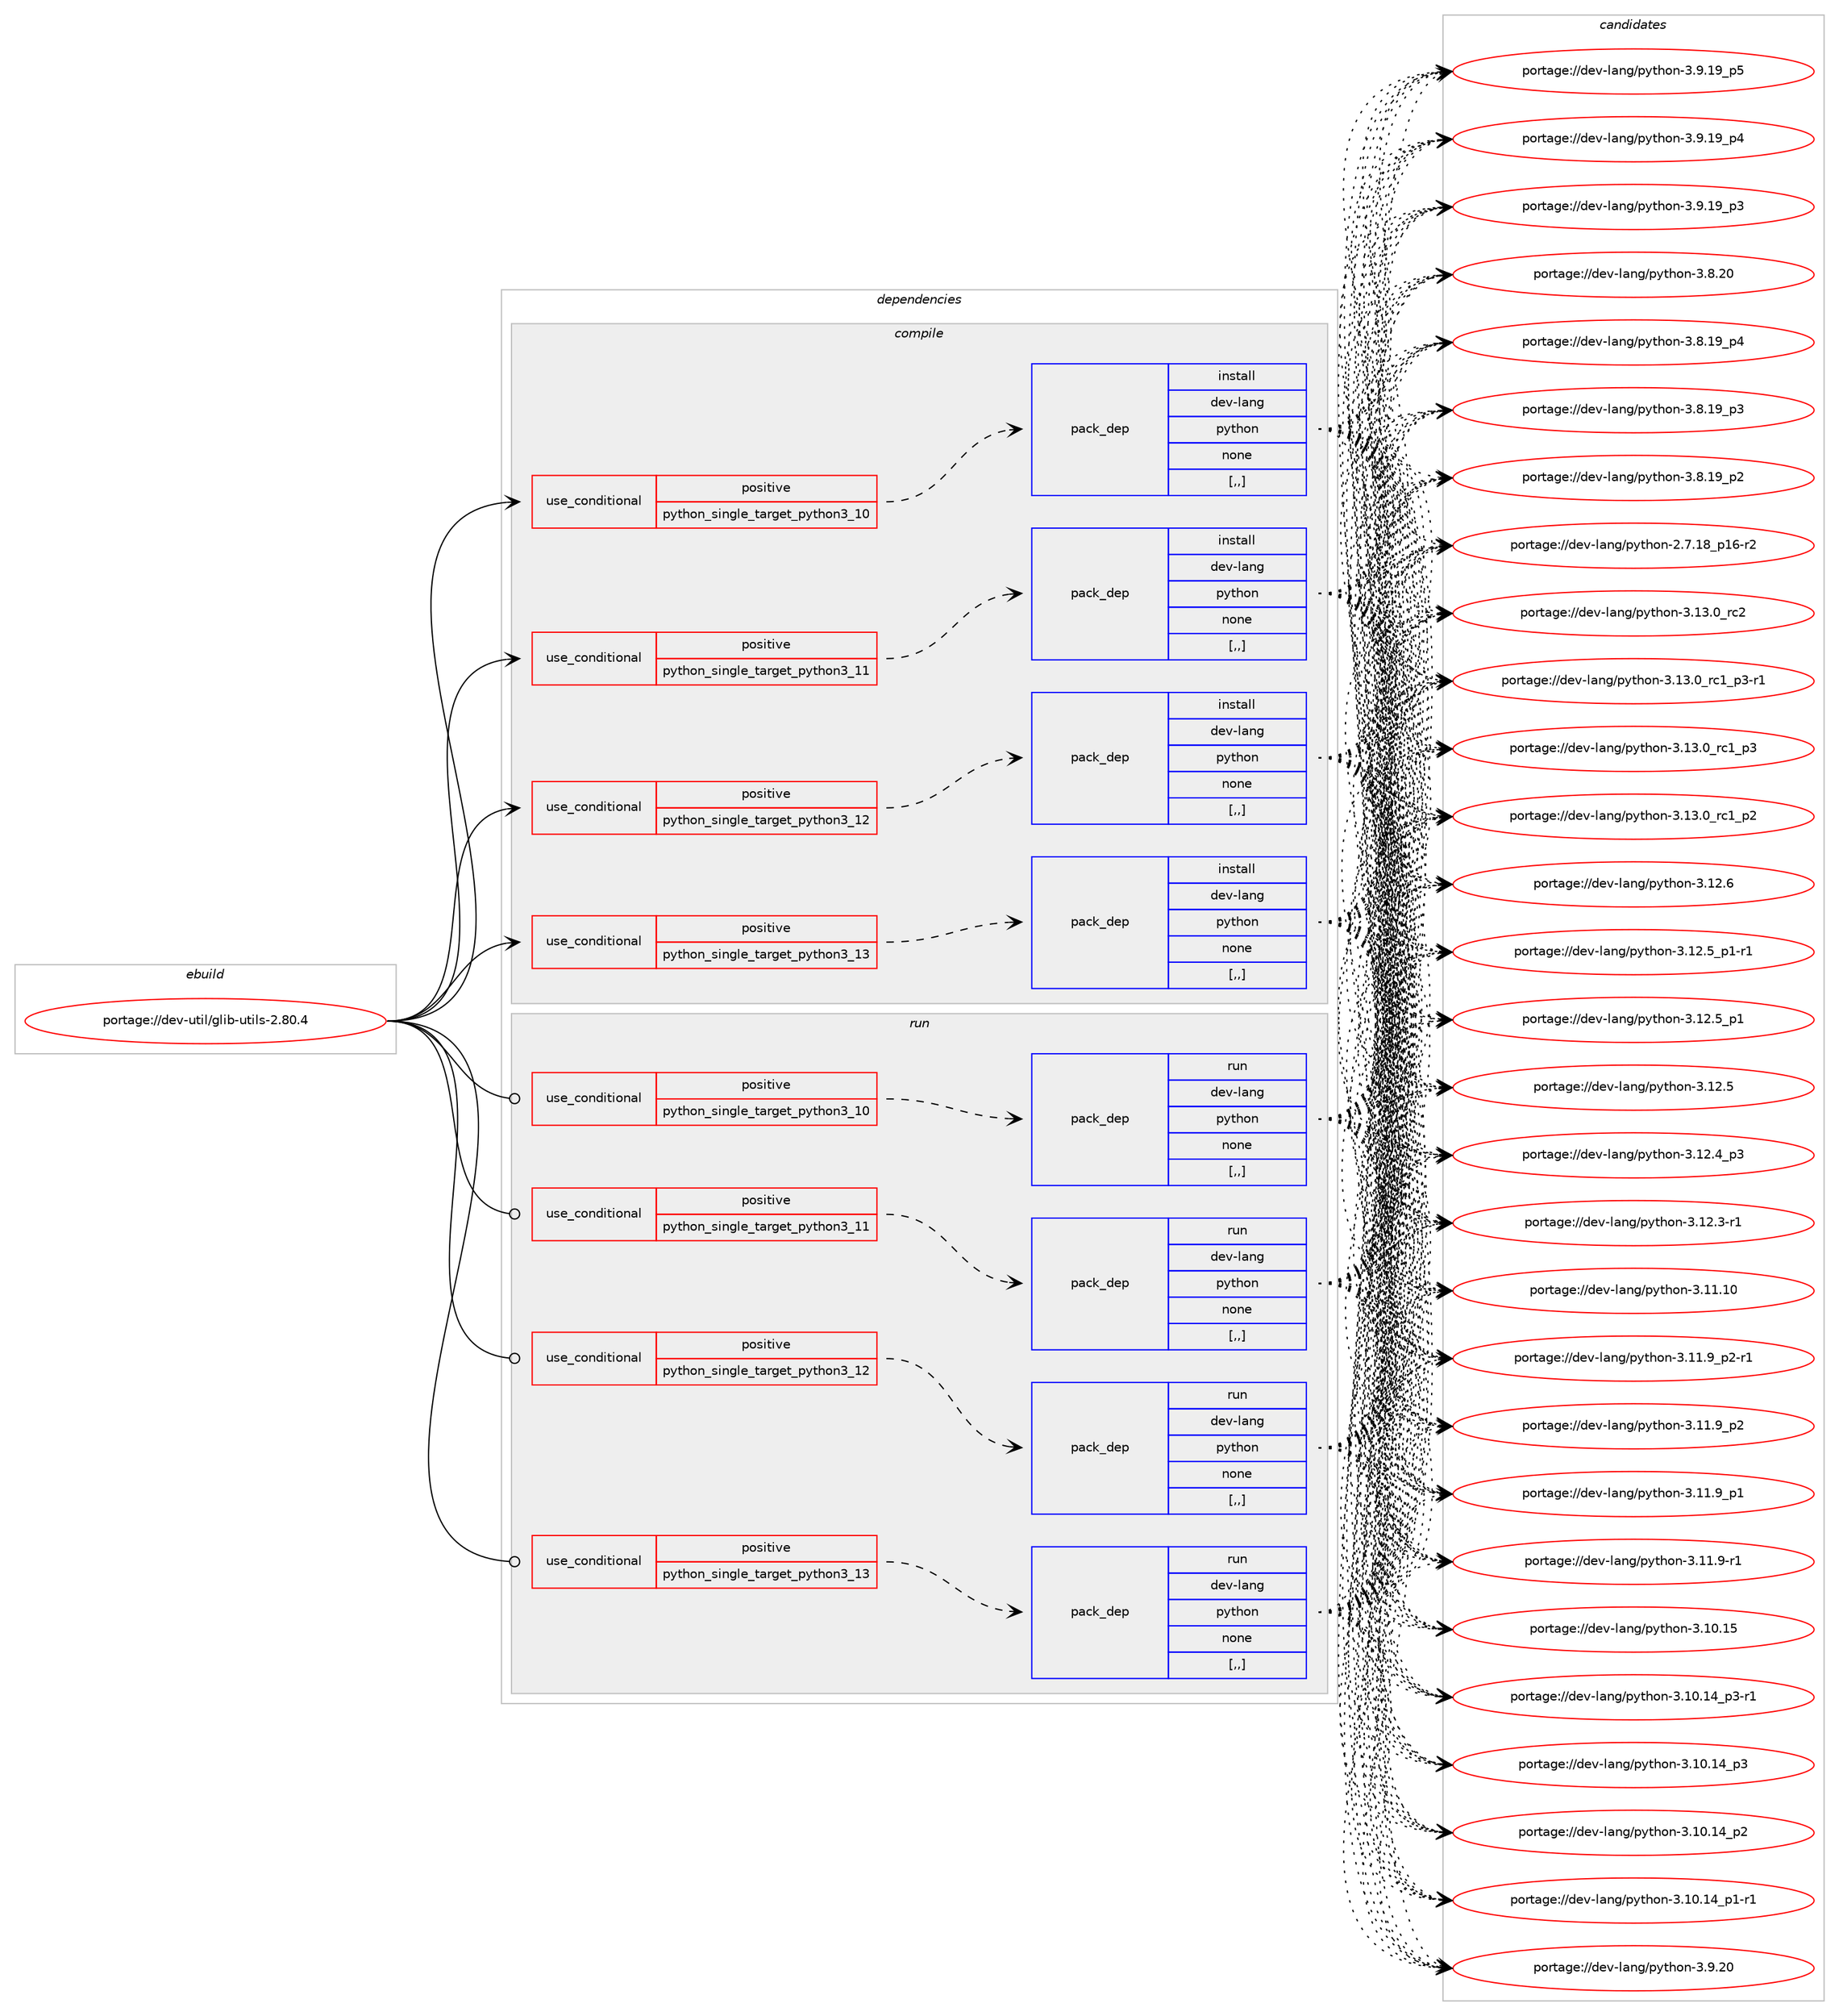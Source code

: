 digraph prolog {

# *************
# Graph options
# *************

newrank=true;
concentrate=true;
compound=true;
graph [rankdir=LR,fontname=Helvetica,fontsize=10,ranksep=1.5];#, ranksep=2.5, nodesep=0.2];
edge  [arrowhead=vee];
node  [fontname=Helvetica,fontsize=10];

# **********
# The ebuild
# **********

subgraph cluster_leftcol {
color=gray;
label=<<i>ebuild</i>>;
id [label="portage://dev-util/glib-utils-2.80.4", color=red, width=4, href="../dev-util/glib-utils-2.80.4.svg"];
}

# ****************
# The dependencies
# ****************

subgraph cluster_midcol {
color=gray;
label=<<i>dependencies</i>>;
subgraph cluster_compile {
fillcolor="#eeeeee";
style=filled;
label=<<i>compile</i>>;
subgraph cond191929 {
dependency711583 [label=<<TABLE BORDER="0" CELLBORDER="1" CELLSPACING="0" CELLPADDING="4"><TR><TD ROWSPAN="3" CELLPADDING="10">use_conditional</TD></TR><TR><TD>positive</TD></TR><TR><TD>python_single_target_python3_10</TD></TR></TABLE>>, shape=none, color=red];
subgraph pack514651 {
dependency711584 [label=<<TABLE BORDER="0" CELLBORDER="1" CELLSPACING="0" CELLPADDING="4" WIDTH="220"><TR><TD ROWSPAN="6" CELLPADDING="30">pack_dep</TD></TR><TR><TD WIDTH="110">install</TD></TR><TR><TD>dev-lang</TD></TR><TR><TD>python</TD></TR><TR><TD>none</TD></TR><TR><TD>[,,]</TD></TR></TABLE>>, shape=none, color=blue];
}
dependency711583:e -> dependency711584:w [weight=20,style="dashed",arrowhead="vee"];
}
id:e -> dependency711583:w [weight=20,style="solid",arrowhead="vee"];
subgraph cond191930 {
dependency711585 [label=<<TABLE BORDER="0" CELLBORDER="1" CELLSPACING="0" CELLPADDING="4"><TR><TD ROWSPAN="3" CELLPADDING="10">use_conditional</TD></TR><TR><TD>positive</TD></TR><TR><TD>python_single_target_python3_11</TD></TR></TABLE>>, shape=none, color=red];
subgraph pack514652 {
dependency711586 [label=<<TABLE BORDER="0" CELLBORDER="1" CELLSPACING="0" CELLPADDING="4" WIDTH="220"><TR><TD ROWSPAN="6" CELLPADDING="30">pack_dep</TD></TR><TR><TD WIDTH="110">install</TD></TR><TR><TD>dev-lang</TD></TR><TR><TD>python</TD></TR><TR><TD>none</TD></TR><TR><TD>[,,]</TD></TR></TABLE>>, shape=none, color=blue];
}
dependency711585:e -> dependency711586:w [weight=20,style="dashed",arrowhead="vee"];
}
id:e -> dependency711585:w [weight=20,style="solid",arrowhead="vee"];
subgraph cond191931 {
dependency711587 [label=<<TABLE BORDER="0" CELLBORDER="1" CELLSPACING="0" CELLPADDING="4"><TR><TD ROWSPAN="3" CELLPADDING="10">use_conditional</TD></TR><TR><TD>positive</TD></TR><TR><TD>python_single_target_python3_12</TD></TR></TABLE>>, shape=none, color=red];
subgraph pack514653 {
dependency711588 [label=<<TABLE BORDER="0" CELLBORDER="1" CELLSPACING="0" CELLPADDING="4" WIDTH="220"><TR><TD ROWSPAN="6" CELLPADDING="30">pack_dep</TD></TR><TR><TD WIDTH="110">install</TD></TR><TR><TD>dev-lang</TD></TR><TR><TD>python</TD></TR><TR><TD>none</TD></TR><TR><TD>[,,]</TD></TR></TABLE>>, shape=none, color=blue];
}
dependency711587:e -> dependency711588:w [weight=20,style="dashed",arrowhead="vee"];
}
id:e -> dependency711587:w [weight=20,style="solid",arrowhead="vee"];
subgraph cond191932 {
dependency711589 [label=<<TABLE BORDER="0" CELLBORDER="1" CELLSPACING="0" CELLPADDING="4"><TR><TD ROWSPAN="3" CELLPADDING="10">use_conditional</TD></TR><TR><TD>positive</TD></TR><TR><TD>python_single_target_python3_13</TD></TR></TABLE>>, shape=none, color=red];
subgraph pack514654 {
dependency711590 [label=<<TABLE BORDER="0" CELLBORDER="1" CELLSPACING="0" CELLPADDING="4" WIDTH="220"><TR><TD ROWSPAN="6" CELLPADDING="30">pack_dep</TD></TR><TR><TD WIDTH="110">install</TD></TR><TR><TD>dev-lang</TD></TR><TR><TD>python</TD></TR><TR><TD>none</TD></TR><TR><TD>[,,]</TD></TR></TABLE>>, shape=none, color=blue];
}
dependency711589:e -> dependency711590:w [weight=20,style="dashed",arrowhead="vee"];
}
id:e -> dependency711589:w [weight=20,style="solid",arrowhead="vee"];
}
subgraph cluster_compileandrun {
fillcolor="#eeeeee";
style=filled;
label=<<i>compile and run</i>>;
}
subgraph cluster_run {
fillcolor="#eeeeee";
style=filled;
label=<<i>run</i>>;
subgraph cond191933 {
dependency711591 [label=<<TABLE BORDER="0" CELLBORDER="1" CELLSPACING="0" CELLPADDING="4"><TR><TD ROWSPAN="3" CELLPADDING="10">use_conditional</TD></TR><TR><TD>positive</TD></TR><TR><TD>python_single_target_python3_10</TD></TR></TABLE>>, shape=none, color=red];
subgraph pack514655 {
dependency711592 [label=<<TABLE BORDER="0" CELLBORDER="1" CELLSPACING="0" CELLPADDING="4" WIDTH="220"><TR><TD ROWSPAN="6" CELLPADDING="30">pack_dep</TD></TR><TR><TD WIDTH="110">run</TD></TR><TR><TD>dev-lang</TD></TR><TR><TD>python</TD></TR><TR><TD>none</TD></TR><TR><TD>[,,]</TD></TR></TABLE>>, shape=none, color=blue];
}
dependency711591:e -> dependency711592:w [weight=20,style="dashed",arrowhead="vee"];
}
id:e -> dependency711591:w [weight=20,style="solid",arrowhead="odot"];
subgraph cond191934 {
dependency711593 [label=<<TABLE BORDER="0" CELLBORDER="1" CELLSPACING="0" CELLPADDING="4"><TR><TD ROWSPAN="3" CELLPADDING="10">use_conditional</TD></TR><TR><TD>positive</TD></TR><TR><TD>python_single_target_python3_11</TD></TR></TABLE>>, shape=none, color=red];
subgraph pack514656 {
dependency711594 [label=<<TABLE BORDER="0" CELLBORDER="1" CELLSPACING="0" CELLPADDING="4" WIDTH="220"><TR><TD ROWSPAN="6" CELLPADDING="30">pack_dep</TD></TR><TR><TD WIDTH="110">run</TD></TR><TR><TD>dev-lang</TD></TR><TR><TD>python</TD></TR><TR><TD>none</TD></TR><TR><TD>[,,]</TD></TR></TABLE>>, shape=none, color=blue];
}
dependency711593:e -> dependency711594:w [weight=20,style="dashed",arrowhead="vee"];
}
id:e -> dependency711593:w [weight=20,style="solid",arrowhead="odot"];
subgraph cond191935 {
dependency711595 [label=<<TABLE BORDER="0" CELLBORDER="1" CELLSPACING="0" CELLPADDING="4"><TR><TD ROWSPAN="3" CELLPADDING="10">use_conditional</TD></TR><TR><TD>positive</TD></TR><TR><TD>python_single_target_python3_12</TD></TR></TABLE>>, shape=none, color=red];
subgraph pack514657 {
dependency711596 [label=<<TABLE BORDER="0" CELLBORDER="1" CELLSPACING="0" CELLPADDING="4" WIDTH="220"><TR><TD ROWSPAN="6" CELLPADDING="30">pack_dep</TD></TR><TR><TD WIDTH="110">run</TD></TR><TR><TD>dev-lang</TD></TR><TR><TD>python</TD></TR><TR><TD>none</TD></TR><TR><TD>[,,]</TD></TR></TABLE>>, shape=none, color=blue];
}
dependency711595:e -> dependency711596:w [weight=20,style="dashed",arrowhead="vee"];
}
id:e -> dependency711595:w [weight=20,style="solid",arrowhead="odot"];
subgraph cond191936 {
dependency711597 [label=<<TABLE BORDER="0" CELLBORDER="1" CELLSPACING="0" CELLPADDING="4"><TR><TD ROWSPAN="3" CELLPADDING="10">use_conditional</TD></TR><TR><TD>positive</TD></TR><TR><TD>python_single_target_python3_13</TD></TR></TABLE>>, shape=none, color=red];
subgraph pack514658 {
dependency711598 [label=<<TABLE BORDER="0" CELLBORDER="1" CELLSPACING="0" CELLPADDING="4" WIDTH="220"><TR><TD ROWSPAN="6" CELLPADDING="30">pack_dep</TD></TR><TR><TD WIDTH="110">run</TD></TR><TR><TD>dev-lang</TD></TR><TR><TD>python</TD></TR><TR><TD>none</TD></TR><TR><TD>[,,]</TD></TR></TABLE>>, shape=none, color=blue];
}
dependency711597:e -> dependency711598:w [weight=20,style="dashed",arrowhead="vee"];
}
id:e -> dependency711597:w [weight=20,style="solid",arrowhead="odot"];
}
}

# **************
# The candidates
# **************

subgraph cluster_choices {
rank=same;
color=gray;
label=<<i>candidates</i>>;

subgraph choice514651 {
color=black;
nodesep=1;
choice10010111845108971101034711212111610411111045514649514648951149950 [label="portage://dev-lang/python-3.13.0_rc2", color=red, width=4,href="../dev-lang/python-3.13.0_rc2.svg"];
choice1001011184510897110103471121211161041111104551464951464895114994995112514511449 [label="portage://dev-lang/python-3.13.0_rc1_p3-r1", color=red, width=4,href="../dev-lang/python-3.13.0_rc1_p3-r1.svg"];
choice100101118451089711010347112121116104111110455146495146489511499499511251 [label="portage://dev-lang/python-3.13.0_rc1_p3", color=red, width=4,href="../dev-lang/python-3.13.0_rc1_p3.svg"];
choice100101118451089711010347112121116104111110455146495146489511499499511250 [label="portage://dev-lang/python-3.13.0_rc1_p2", color=red, width=4,href="../dev-lang/python-3.13.0_rc1_p2.svg"];
choice10010111845108971101034711212111610411111045514649504654 [label="portage://dev-lang/python-3.12.6", color=red, width=4,href="../dev-lang/python-3.12.6.svg"];
choice1001011184510897110103471121211161041111104551464950465395112494511449 [label="portage://dev-lang/python-3.12.5_p1-r1", color=red, width=4,href="../dev-lang/python-3.12.5_p1-r1.svg"];
choice100101118451089711010347112121116104111110455146495046539511249 [label="portage://dev-lang/python-3.12.5_p1", color=red, width=4,href="../dev-lang/python-3.12.5_p1.svg"];
choice10010111845108971101034711212111610411111045514649504653 [label="portage://dev-lang/python-3.12.5", color=red, width=4,href="../dev-lang/python-3.12.5.svg"];
choice100101118451089711010347112121116104111110455146495046529511251 [label="portage://dev-lang/python-3.12.4_p3", color=red, width=4,href="../dev-lang/python-3.12.4_p3.svg"];
choice100101118451089711010347112121116104111110455146495046514511449 [label="portage://dev-lang/python-3.12.3-r1", color=red, width=4,href="../dev-lang/python-3.12.3-r1.svg"];
choice1001011184510897110103471121211161041111104551464949464948 [label="portage://dev-lang/python-3.11.10", color=red, width=4,href="../dev-lang/python-3.11.10.svg"];
choice1001011184510897110103471121211161041111104551464949465795112504511449 [label="portage://dev-lang/python-3.11.9_p2-r1", color=red, width=4,href="../dev-lang/python-3.11.9_p2-r1.svg"];
choice100101118451089711010347112121116104111110455146494946579511250 [label="portage://dev-lang/python-3.11.9_p2", color=red, width=4,href="../dev-lang/python-3.11.9_p2.svg"];
choice100101118451089711010347112121116104111110455146494946579511249 [label="portage://dev-lang/python-3.11.9_p1", color=red, width=4,href="../dev-lang/python-3.11.9_p1.svg"];
choice100101118451089711010347112121116104111110455146494946574511449 [label="portage://dev-lang/python-3.11.9-r1", color=red, width=4,href="../dev-lang/python-3.11.9-r1.svg"];
choice1001011184510897110103471121211161041111104551464948464953 [label="portage://dev-lang/python-3.10.15", color=red, width=4,href="../dev-lang/python-3.10.15.svg"];
choice100101118451089711010347112121116104111110455146494846495295112514511449 [label="portage://dev-lang/python-3.10.14_p3-r1", color=red, width=4,href="../dev-lang/python-3.10.14_p3-r1.svg"];
choice10010111845108971101034711212111610411111045514649484649529511251 [label="portage://dev-lang/python-3.10.14_p3", color=red, width=4,href="../dev-lang/python-3.10.14_p3.svg"];
choice10010111845108971101034711212111610411111045514649484649529511250 [label="portage://dev-lang/python-3.10.14_p2", color=red, width=4,href="../dev-lang/python-3.10.14_p2.svg"];
choice100101118451089711010347112121116104111110455146494846495295112494511449 [label="portage://dev-lang/python-3.10.14_p1-r1", color=red, width=4,href="../dev-lang/python-3.10.14_p1-r1.svg"];
choice10010111845108971101034711212111610411111045514657465048 [label="portage://dev-lang/python-3.9.20", color=red, width=4,href="../dev-lang/python-3.9.20.svg"];
choice100101118451089711010347112121116104111110455146574649579511253 [label="portage://dev-lang/python-3.9.19_p5", color=red, width=4,href="../dev-lang/python-3.9.19_p5.svg"];
choice100101118451089711010347112121116104111110455146574649579511252 [label="portage://dev-lang/python-3.9.19_p4", color=red, width=4,href="../dev-lang/python-3.9.19_p4.svg"];
choice100101118451089711010347112121116104111110455146574649579511251 [label="portage://dev-lang/python-3.9.19_p3", color=red, width=4,href="../dev-lang/python-3.9.19_p3.svg"];
choice10010111845108971101034711212111610411111045514656465048 [label="portage://dev-lang/python-3.8.20", color=red, width=4,href="../dev-lang/python-3.8.20.svg"];
choice100101118451089711010347112121116104111110455146564649579511252 [label="portage://dev-lang/python-3.8.19_p4", color=red, width=4,href="../dev-lang/python-3.8.19_p4.svg"];
choice100101118451089711010347112121116104111110455146564649579511251 [label="portage://dev-lang/python-3.8.19_p3", color=red, width=4,href="../dev-lang/python-3.8.19_p3.svg"];
choice100101118451089711010347112121116104111110455146564649579511250 [label="portage://dev-lang/python-3.8.19_p2", color=red, width=4,href="../dev-lang/python-3.8.19_p2.svg"];
choice100101118451089711010347112121116104111110455046554649569511249544511450 [label="portage://dev-lang/python-2.7.18_p16-r2", color=red, width=4,href="../dev-lang/python-2.7.18_p16-r2.svg"];
dependency711584:e -> choice10010111845108971101034711212111610411111045514649514648951149950:w [style=dotted,weight="100"];
dependency711584:e -> choice1001011184510897110103471121211161041111104551464951464895114994995112514511449:w [style=dotted,weight="100"];
dependency711584:e -> choice100101118451089711010347112121116104111110455146495146489511499499511251:w [style=dotted,weight="100"];
dependency711584:e -> choice100101118451089711010347112121116104111110455146495146489511499499511250:w [style=dotted,weight="100"];
dependency711584:e -> choice10010111845108971101034711212111610411111045514649504654:w [style=dotted,weight="100"];
dependency711584:e -> choice1001011184510897110103471121211161041111104551464950465395112494511449:w [style=dotted,weight="100"];
dependency711584:e -> choice100101118451089711010347112121116104111110455146495046539511249:w [style=dotted,weight="100"];
dependency711584:e -> choice10010111845108971101034711212111610411111045514649504653:w [style=dotted,weight="100"];
dependency711584:e -> choice100101118451089711010347112121116104111110455146495046529511251:w [style=dotted,weight="100"];
dependency711584:e -> choice100101118451089711010347112121116104111110455146495046514511449:w [style=dotted,weight="100"];
dependency711584:e -> choice1001011184510897110103471121211161041111104551464949464948:w [style=dotted,weight="100"];
dependency711584:e -> choice1001011184510897110103471121211161041111104551464949465795112504511449:w [style=dotted,weight="100"];
dependency711584:e -> choice100101118451089711010347112121116104111110455146494946579511250:w [style=dotted,weight="100"];
dependency711584:e -> choice100101118451089711010347112121116104111110455146494946579511249:w [style=dotted,weight="100"];
dependency711584:e -> choice100101118451089711010347112121116104111110455146494946574511449:w [style=dotted,weight="100"];
dependency711584:e -> choice1001011184510897110103471121211161041111104551464948464953:w [style=dotted,weight="100"];
dependency711584:e -> choice100101118451089711010347112121116104111110455146494846495295112514511449:w [style=dotted,weight="100"];
dependency711584:e -> choice10010111845108971101034711212111610411111045514649484649529511251:w [style=dotted,weight="100"];
dependency711584:e -> choice10010111845108971101034711212111610411111045514649484649529511250:w [style=dotted,weight="100"];
dependency711584:e -> choice100101118451089711010347112121116104111110455146494846495295112494511449:w [style=dotted,weight="100"];
dependency711584:e -> choice10010111845108971101034711212111610411111045514657465048:w [style=dotted,weight="100"];
dependency711584:e -> choice100101118451089711010347112121116104111110455146574649579511253:w [style=dotted,weight="100"];
dependency711584:e -> choice100101118451089711010347112121116104111110455146574649579511252:w [style=dotted,weight="100"];
dependency711584:e -> choice100101118451089711010347112121116104111110455146574649579511251:w [style=dotted,weight="100"];
dependency711584:e -> choice10010111845108971101034711212111610411111045514656465048:w [style=dotted,weight="100"];
dependency711584:e -> choice100101118451089711010347112121116104111110455146564649579511252:w [style=dotted,weight="100"];
dependency711584:e -> choice100101118451089711010347112121116104111110455146564649579511251:w [style=dotted,weight="100"];
dependency711584:e -> choice100101118451089711010347112121116104111110455146564649579511250:w [style=dotted,weight="100"];
dependency711584:e -> choice100101118451089711010347112121116104111110455046554649569511249544511450:w [style=dotted,weight="100"];
}
subgraph choice514652 {
color=black;
nodesep=1;
choice10010111845108971101034711212111610411111045514649514648951149950 [label="portage://dev-lang/python-3.13.0_rc2", color=red, width=4,href="../dev-lang/python-3.13.0_rc2.svg"];
choice1001011184510897110103471121211161041111104551464951464895114994995112514511449 [label="portage://dev-lang/python-3.13.0_rc1_p3-r1", color=red, width=4,href="../dev-lang/python-3.13.0_rc1_p3-r1.svg"];
choice100101118451089711010347112121116104111110455146495146489511499499511251 [label="portage://dev-lang/python-3.13.0_rc1_p3", color=red, width=4,href="../dev-lang/python-3.13.0_rc1_p3.svg"];
choice100101118451089711010347112121116104111110455146495146489511499499511250 [label="portage://dev-lang/python-3.13.0_rc1_p2", color=red, width=4,href="../dev-lang/python-3.13.0_rc1_p2.svg"];
choice10010111845108971101034711212111610411111045514649504654 [label="portage://dev-lang/python-3.12.6", color=red, width=4,href="../dev-lang/python-3.12.6.svg"];
choice1001011184510897110103471121211161041111104551464950465395112494511449 [label="portage://dev-lang/python-3.12.5_p1-r1", color=red, width=4,href="../dev-lang/python-3.12.5_p1-r1.svg"];
choice100101118451089711010347112121116104111110455146495046539511249 [label="portage://dev-lang/python-3.12.5_p1", color=red, width=4,href="../dev-lang/python-3.12.5_p1.svg"];
choice10010111845108971101034711212111610411111045514649504653 [label="portage://dev-lang/python-3.12.5", color=red, width=4,href="../dev-lang/python-3.12.5.svg"];
choice100101118451089711010347112121116104111110455146495046529511251 [label="portage://dev-lang/python-3.12.4_p3", color=red, width=4,href="../dev-lang/python-3.12.4_p3.svg"];
choice100101118451089711010347112121116104111110455146495046514511449 [label="portage://dev-lang/python-3.12.3-r1", color=red, width=4,href="../dev-lang/python-3.12.3-r1.svg"];
choice1001011184510897110103471121211161041111104551464949464948 [label="portage://dev-lang/python-3.11.10", color=red, width=4,href="../dev-lang/python-3.11.10.svg"];
choice1001011184510897110103471121211161041111104551464949465795112504511449 [label="portage://dev-lang/python-3.11.9_p2-r1", color=red, width=4,href="../dev-lang/python-3.11.9_p2-r1.svg"];
choice100101118451089711010347112121116104111110455146494946579511250 [label="portage://dev-lang/python-3.11.9_p2", color=red, width=4,href="../dev-lang/python-3.11.9_p2.svg"];
choice100101118451089711010347112121116104111110455146494946579511249 [label="portage://dev-lang/python-3.11.9_p1", color=red, width=4,href="../dev-lang/python-3.11.9_p1.svg"];
choice100101118451089711010347112121116104111110455146494946574511449 [label="portage://dev-lang/python-3.11.9-r1", color=red, width=4,href="../dev-lang/python-3.11.9-r1.svg"];
choice1001011184510897110103471121211161041111104551464948464953 [label="portage://dev-lang/python-3.10.15", color=red, width=4,href="../dev-lang/python-3.10.15.svg"];
choice100101118451089711010347112121116104111110455146494846495295112514511449 [label="portage://dev-lang/python-3.10.14_p3-r1", color=red, width=4,href="../dev-lang/python-3.10.14_p3-r1.svg"];
choice10010111845108971101034711212111610411111045514649484649529511251 [label="portage://dev-lang/python-3.10.14_p3", color=red, width=4,href="../dev-lang/python-3.10.14_p3.svg"];
choice10010111845108971101034711212111610411111045514649484649529511250 [label="portage://dev-lang/python-3.10.14_p2", color=red, width=4,href="../dev-lang/python-3.10.14_p2.svg"];
choice100101118451089711010347112121116104111110455146494846495295112494511449 [label="portage://dev-lang/python-3.10.14_p1-r1", color=red, width=4,href="../dev-lang/python-3.10.14_p1-r1.svg"];
choice10010111845108971101034711212111610411111045514657465048 [label="portage://dev-lang/python-3.9.20", color=red, width=4,href="../dev-lang/python-3.9.20.svg"];
choice100101118451089711010347112121116104111110455146574649579511253 [label="portage://dev-lang/python-3.9.19_p5", color=red, width=4,href="../dev-lang/python-3.9.19_p5.svg"];
choice100101118451089711010347112121116104111110455146574649579511252 [label="portage://dev-lang/python-3.9.19_p4", color=red, width=4,href="../dev-lang/python-3.9.19_p4.svg"];
choice100101118451089711010347112121116104111110455146574649579511251 [label="portage://dev-lang/python-3.9.19_p3", color=red, width=4,href="../dev-lang/python-3.9.19_p3.svg"];
choice10010111845108971101034711212111610411111045514656465048 [label="portage://dev-lang/python-3.8.20", color=red, width=4,href="../dev-lang/python-3.8.20.svg"];
choice100101118451089711010347112121116104111110455146564649579511252 [label="portage://dev-lang/python-3.8.19_p4", color=red, width=4,href="../dev-lang/python-3.8.19_p4.svg"];
choice100101118451089711010347112121116104111110455146564649579511251 [label="portage://dev-lang/python-3.8.19_p3", color=red, width=4,href="../dev-lang/python-3.8.19_p3.svg"];
choice100101118451089711010347112121116104111110455146564649579511250 [label="portage://dev-lang/python-3.8.19_p2", color=red, width=4,href="../dev-lang/python-3.8.19_p2.svg"];
choice100101118451089711010347112121116104111110455046554649569511249544511450 [label="portage://dev-lang/python-2.7.18_p16-r2", color=red, width=4,href="../dev-lang/python-2.7.18_p16-r2.svg"];
dependency711586:e -> choice10010111845108971101034711212111610411111045514649514648951149950:w [style=dotted,weight="100"];
dependency711586:e -> choice1001011184510897110103471121211161041111104551464951464895114994995112514511449:w [style=dotted,weight="100"];
dependency711586:e -> choice100101118451089711010347112121116104111110455146495146489511499499511251:w [style=dotted,weight="100"];
dependency711586:e -> choice100101118451089711010347112121116104111110455146495146489511499499511250:w [style=dotted,weight="100"];
dependency711586:e -> choice10010111845108971101034711212111610411111045514649504654:w [style=dotted,weight="100"];
dependency711586:e -> choice1001011184510897110103471121211161041111104551464950465395112494511449:w [style=dotted,weight="100"];
dependency711586:e -> choice100101118451089711010347112121116104111110455146495046539511249:w [style=dotted,weight="100"];
dependency711586:e -> choice10010111845108971101034711212111610411111045514649504653:w [style=dotted,weight="100"];
dependency711586:e -> choice100101118451089711010347112121116104111110455146495046529511251:w [style=dotted,weight="100"];
dependency711586:e -> choice100101118451089711010347112121116104111110455146495046514511449:w [style=dotted,weight="100"];
dependency711586:e -> choice1001011184510897110103471121211161041111104551464949464948:w [style=dotted,weight="100"];
dependency711586:e -> choice1001011184510897110103471121211161041111104551464949465795112504511449:w [style=dotted,weight="100"];
dependency711586:e -> choice100101118451089711010347112121116104111110455146494946579511250:w [style=dotted,weight="100"];
dependency711586:e -> choice100101118451089711010347112121116104111110455146494946579511249:w [style=dotted,weight="100"];
dependency711586:e -> choice100101118451089711010347112121116104111110455146494946574511449:w [style=dotted,weight="100"];
dependency711586:e -> choice1001011184510897110103471121211161041111104551464948464953:w [style=dotted,weight="100"];
dependency711586:e -> choice100101118451089711010347112121116104111110455146494846495295112514511449:w [style=dotted,weight="100"];
dependency711586:e -> choice10010111845108971101034711212111610411111045514649484649529511251:w [style=dotted,weight="100"];
dependency711586:e -> choice10010111845108971101034711212111610411111045514649484649529511250:w [style=dotted,weight="100"];
dependency711586:e -> choice100101118451089711010347112121116104111110455146494846495295112494511449:w [style=dotted,weight="100"];
dependency711586:e -> choice10010111845108971101034711212111610411111045514657465048:w [style=dotted,weight="100"];
dependency711586:e -> choice100101118451089711010347112121116104111110455146574649579511253:w [style=dotted,weight="100"];
dependency711586:e -> choice100101118451089711010347112121116104111110455146574649579511252:w [style=dotted,weight="100"];
dependency711586:e -> choice100101118451089711010347112121116104111110455146574649579511251:w [style=dotted,weight="100"];
dependency711586:e -> choice10010111845108971101034711212111610411111045514656465048:w [style=dotted,weight="100"];
dependency711586:e -> choice100101118451089711010347112121116104111110455146564649579511252:w [style=dotted,weight="100"];
dependency711586:e -> choice100101118451089711010347112121116104111110455146564649579511251:w [style=dotted,weight="100"];
dependency711586:e -> choice100101118451089711010347112121116104111110455146564649579511250:w [style=dotted,weight="100"];
dependency711586:e -> choice100101118451089711010347112121116104111110455046554649569511249544511450:w [style=dotted,weight="100"];
}
subgraph choice514653 {
color=black;
nodesep=1;
choice10010111845108971101034711212111610411111045514649514648951149950 [label="portage://dev-lang/python-3.13.0_rc2", color=red, width=4,href="../dev-lang/python-3.13.0_rc2.svg"];
choice1001011184510897110103471121211161041111104551464951464895114994995112514511449 [label="portage://dev-lang/python-3.13.0_rc1_p3-r1", color=red, width=4,href="../dev-lang/python-3.13.0_rc1_p3-r1.svg"];
choice100101118451089711010347112121116104111110455146495146489511499499511251 [label="portage://dev-lang/python-3.13.0_rc1_p3", color=red, width=4,href="../dev-lang/python-3.13.0_rc1_p3.svg"];
choice100101118451089711010347112121116104111110455146495146489511499499511250 [label="portage://dev-lang/python-3.13.0_rc1_p2", color=red, width=4,href="../dev-lang/python-3.13.0_rc1_p2.svg"];
choice10010111845108971101034711212111610411111045514649504654 [label="portage://dev-lang/python-3.12.6", color=red, width=4,href="../dev-lang/python-3.12.6.svg"];
choice1001011184510897110103471121211161041111104551464950465395112494511449 [label="portage://dev-lang/python-3.12.5_p1-r1", color=red, width=4,href="../dev-lang/python-3.12.5_p1-r1.svg"];
choice100101118451089711010347112121116104111110455146495046539511249 [label="portage://dev-lang/python-3.12.5_p1", color=red, width=4,href="../dev-lang/python-3.12.5_p1.svg"];
choice10010111845108971101034711212111610411111045514649504653 [label="portage://dev-lang/python-3.12.5", color=red, width=4,href="../dev-lang/python-3.12.5.svg"];
choice100101118451089711010347112121116104111110455146495046529511251 [label="portage://dev-lang/python-3.12.4_p3", color=red, width=4,href="../dev-lang/python-3.12.4_p3.svg"];
choice100101118451089711010347112121116104111110455146495046514511449 [label="portage://dev-lang/python-3.12.3-r1", color=red, width=4,href="../dev-lang/python-3.12.3-r1.svg"];
choice1001011184510897110103471121211161041111104551464949464948 [label="portage://dev-lang/python-3.11.10", color=red, width=4,href="../dev-lang/python-3.11.10.svg"];
choice1001011184510897110103471121211161041111104551464949465795112504511449 [label="portage://dev-lang/python-3.11.9_p2-r1", color=red, width=4,href="../dev-lang/python-3.11.9_p2-r1.svg"];
choice100101118451089711010347112121116104111110455146494946579511250 [label="portage://dev-lang/python-3.11.9_p2", color=red, width=4,href="../dev-lang/python-3.11.9_p2.svg"];
choice100101118451089711010347112121116104111110455146494946579511249 [label="portage://dev-lang/python-3.11.9_p1", color=red, width=4,href="../dev-lang/python-3.11.9_p1.svg"];
choice100101118451089711010347112121116104111110455146494946574511449 [label="portage://dev-lang/python-3.11.9-r1", color=red, width=4,href="../dev-lang/python-3.11.9-r1.svg"];
choice1001011184510897110103471121211161041111104551464948464953 [label="portage://dev-lang/python-3.10.15", color=red, width=4,href="../dev-lang/python-3.10.15.svg"];
choice100101118451089711010347112121116104111110455146494846495295112514511449 [label="portage://dev-lang/python-3.10.14_p3-r1", color=red, width=4,href="../dev-lang/python-3.10.14_p3-r1.svg"];
choice10010111845108971101034711212111610411111045514649484649529511251 [label="portage://dev-lang/python-3.10.14_p3", color=red, width=4,href="../dev-lang/python-3.10.14_p3.svg"];
choice10010111845108971101034711212111610411111045514649484649529511250 [label="portage://dev-lang/python-3.10.14_p2", color=red, width=4,href="../dev-lang/python-3.10.14_p2.svg"];
choice100101118451089711010347112121116104111110455146494846495295112494511449 [label="portage://dev-lang/python-3.10.14_p1-r1", color=red, width=4,href="../dev-lang/python-3.10.14_p1-r1.svg"];
choice10010111845108971101034711212111610411111045514657465048 [label="portage://dev-lang/python-3.9.20", color=red, width=4,href="../dev-lang/python-3.9.20.svg"];
choice100101118451089711010347112121116104111110455146574649579511253 [label="portage://dev-lang/python-3.9.19_p5", color=red, width=4,href="../dev-lang/python-3.9.19_p5.svg"];
choice100101118451089711010347112121116104111110455146574649579511252 [label="portage://dev-lang/python-3.9.19_p4", color=red, width=4,href="../dev-lang/python-3.9.19_p4.svg"];
choice100101118451089711010347112121116104111110455146574649579511251 [label="portage://dev-lang/python-3.9.19_p3", color=red, width=4,href="../dev-lang/python-3.9.19_p3.svg"];
choice10010111845108971101034711212111610411111045514656465048 [label="portage://dev-lang/python-3.8.20", color=red, width=4,href="../dev-lang/python-3.8.20.svg"];
choice100101118451089711010347112121116104111110455146564649579511252 [label="portage://dev-lang/python-3.8.19_p4", color=red, width=4,href="../dev-lang/python-3.8.19_p4.svg"];
choice100101118451089711010347112121116104111110455146564649579511251 [label="portage://dev-lang/python-3.8.19_p3", color=red, width=4,href="../dev-lang/python-3.8.19_p3.svg"];
choice100101118451089711010347112121116104111110455146564649579511250 [label="portage://dev-lang/python-3.8.19_p2", color=red, width=4,href="../dev-lang/python-3.8.19_p2.svg"];
choice100101118451089711010347112121116104111110455046554649569511249544511450 [label="portage://dev-lang/python-2.7.18_p16-r2", color=red, width=4,href="../dev-lang/python-2.7.18_p16-r2.svg"];
dependency711588:e -> choice10010111845108971101034711212111610411111045514649514648951149950:w [style=dotted,weight="100"];
dependency711588:e -> choice1001011184510897110103471121211161041111104551464951464895114994995112514511449:w [style=dotted,weight="100"];
dependency711588:e -> choice100101118451089711010347112121116104111110455146495146489511499499511251:w [style=dotted,weight="100"];
dependency711588:e -> choice100101118451089711010347112121116104111110455146495146489511499499511250:w [style=dotted,weight="100"];
dependency711588:e -> choice10010111845108971101034711212111610411111045514649504654:w [style=dotted,weight="100"];
dependency711588:e -> choice1001011184510897110103471121211161041111104551464950465395112494511449:w [style=dotted,weight="100"];
dependency711588:e -> choice100101118451089711010347112121116104111110455146495046539511249:w [style=dotted,weight="100"];
dependency711588:e -> choice10010111845108971101034711212111610411111045514649504653:w [style=dotted,weight="100"];
dependency711588:e -> choice100101118451089711010347112121116104111110455146495046529511251:w [style=dotted,weight="100"];
dependency711588:e -> choice100101118451089711010347112121116104111110455146495046514511449:w [style=dotted,weight="100"];
dependency711588:e -> choice1001011184510897110103471121211161041111104551464949464948:w [style=dotted,weight="100"];
dependency711588:e -> choice1001011184510897110103471121211161041111104551464949465795112504511449:w [style=dotted,weight="100"];
dependency711588:e -> choice100101118451089711010347112121116104111110455146494946579511250:w [style=dotted,weight="100"];
dependency711588:e -> choice100101118451089711010347112121116104111110455146494946579511249:w [style=dotted,weight="100"];
dependency711588:e -> choice100101118451089711010347112121116104111110455146494946574511449:w [style=dotted,weight="100"];
dependency711588:e -> choice1001011184510897110103471121211161041111104551464948464953:w [style=dotted,weight="100"];
dependency711588:e -> choice100101118451089711010347112121116104111110455146494846495295112514511449:w [style=dotted,weight="100"];
dependency711588:e -> choice10010111845108971101034711212111610411111045514649484649529511251:w [style=dotted,weight="100"];
dependency711588:e -> choice10010111845108971101034711212111610411111045514649484649529511250:w [style=dotted,weight="100"];
dependency711588:e -> choice100101118451089711010347112121116104111110455146494846495295112494511449:w [style=dotted,weight="100"];
dependency711588:e -> choice10010111845108971101034711212111610411111045514657465048:w [style=dotted,weight="100"];
dependency711588:e -> choice100101118451089711010347112121116104111110455146574649579511253:w [style=dotted,weight="100"];
dependency711588:e -> choice100101118451089711010347112121116104111110455146574649579511252:w [style=dotted,weight="100"];
dependency711588:e -> choice100101118451089711010347112121116104111110455146574649579511251:w [style=dotted,weight="100"];
dependency711588:e -> choice10010111845108971101034711212111610411111045514656465048:w [style=dotted,weight="100"];
dependency711588:e -> choice100101118451089711010347112121116104111110455146564649579511252:w [style=dotted,weight="100"];
dependency711588:e -> choice100101118451089711010347112121116104111110455146564649579511251:w [style=dotted,weight="100"];
dependency711588:e -> choice100101118451089711010347112121116104111110455146564649579511250:w [style=dotted,weight="100"];
dependency711588:e -> choice100101118451089711010347112121116104111110455046554649569511249544511450:w [style=dotted,weight="100"];
}
subgraph choice514654 {
color=black;
nodesep=1;
choice10010111845108971101034711212111610411111045514649514648951149950 [label="portage://dev-lang/python-3.13.0_rc2", color=red, width=4,href="../dev-lang/python-3.13.0_rc2.svg"];
choice1001011184510897110103471121211161041111104551464951464895114994995112514511449 [label="portage://dev-lang/python-3.13.0_rc1_p3-r1", color=red, width=4,href="../dev-lang/python-3.13.0_rc1_p3-r1.svg"];
choice100101118451089711010347112121116104111110455146495146489511499499511251 [label="portage://dev-lang/python-3.13.0_rc1_p3", color=red, width=4,href="../dev-lang/python-3.13.0_rc1_p3.svg"];
choice100101118451089711010347112121116104111110455146495146489511499499511250 [label="portage://dev-lang/python-3.13.0_rc1_p2", color=red, width=4,href="../dev-lang/python-3.13.0_rc1_p2.svg"];
choice10010111845108971101034711212111610411111045514649504654 [label="portage://dev-lang/python-3.12.6", color=red, width=4,href="../dev-lang/python-3.12.6.svg"];
choice1001011184510897110103471121211161041111104551464950465395112494511449 [label="portage://dev-lang/python-3.12.5_p1-r1", color=red, width=4,href="../dev-lang/python-3.12.5_p1-r1.svg"];
choice100101118451089711010347112121116104111110455146495046539511249 [label="portage://dev-lang/python-3.12.5_p1", color=red, width=4,href="../dev-lang/python-3.12.5_p1.svg"];
choice10010111845108971101034711212111610411111045514649504653 [label="portage://dev-lang/python-3.12.5", color=red, width=4,href="../dev-lang/python-3.12.5.svg"];
choice100101118451089711010347112121116104111110455146495046529511251 [label="portage://dev-lang/python-3.12.4_p3", color=red, width=4,href="../dev-lang/python-3.12.4_p3.svg"];
choice100101118451089711010347112121116104111110455146495046514511449 [label="portage://dev-lang/python-3.12.3-r1", color=red, width=4,href="../dev-lang/python-3.12.3-r1.svg"];
choice1001011184510897110103471121211161041111104551464949464948 [label="portage://dev-lang/python-3.11.10", color=red, width=4,href="../dev-lang/python-3.11.10.svg"];
choice1001011184510897110103471121211161041111104551464949465795112504511449 [label="portage://dev-lang/python-3.11.9_p2-r1", color=red, width=4,href="../dev-lang/python-3.11.9_p2-r1.svg"];
choice100101118451089711010347112121116104111110455146494946579511250 [label="portage://dev-lang/python-3.11.9_p2", color=red, width=4,href="../dev-lang/python-3.11.9_p2.svg"];
choice100101118451089711010347112121116104111110455146494946579511249 [label="portage://dev-lang/python-3.11.9_p1", color=red, width=4,href="../dev-lang/python-3.11.9_p1.svg"];
choice100101118451089711010347112121116104111110455146494946574511449 [label="portage://dev-lang/python-3.11.9-r1", color=red, width=4,href="../dev-lang/python-3.11.9-r1.svg"];
choice1001011184510897110103471121211161041111104551464948464953 [label="portage://dev-lang/python-3.10.15", color=red, width=4,href="../dev-lang/python-3.10.15.svg"];
choice100101118451089711010347112121116104111110455146494846495295112514511449 [label="portage://dev-lang/python-3.10.14_p3-r1", color=red, width=4,href="../dev-lang/python-3.10.14_p3-r1.svg"];
choice10010111845108971101034711212111610411111045514649484649529511251 [label="portage://dev-lang/python-3.10.14_p3", color=red, width=4,href="../dev-lang/python-3.10.14_p3.svg"];
choice10010111845108971101034711212111610411111045514649484649529511250 [label="portage://dev-lang/python-3.10.14_p2", color=red, width=4,href="../dev-lang/python-3.10.14_p2.svg"];
choice100101118451089711010347112121116104111110455146494846495295112494511449 [label="portage://dev-lang/python-3.10.14_p1-r1", color=red, width=4,href="../dev-lang/python-3.10.14_p1-r1.svg"];
choice10010111845108971101034711212111610411111045514657465048 [label="portage://dev-lang/python-3.9.20", color=red, width=4,href="../dev-lang/python-3.9.20.svg"];
choice100101118451089711010347112121116104111110455146574649579511253 [label="portage://dev-lang/python-3.9.19_p5", color=red, width=4,href="../dev-lang/python-3.9.19_p5.svg"];
choice100101118451089711010347112121116104111110455146574649579511252 [label="portage://dev-lang/python-3.9.19_p4", color=red, width=4,href="../dev-lang/python-3.9.19_p4.svg"];
choice100101118451089711010347112121116104111110455146574649579511251 [label="portage://dev-lang/python-3.9.19_p3", color=red, width=4,href="../dev-lang/python-3.9.19_p3.svg"];
choice10010111845108971101034711212111610411111045514656465048 [label="portage://dev-lang/python-3.8.20", color=red, width=4,href="../dev-lang/python-3.8.20.svg"];
choice100101118451089711010347112121116104111110455146564649579511252 [label="portage://dev-lang/python-3.8.19_p4", color=red, width=4,href="../dev-lang/python-3.8.19_p4.svg"];
choice100101118451089711010347112121116104111110455146564649579511251 [label="portage://dev-lang/python-3.8.19_p3", color=red, width=4,href="../dev-lang/python-3.8.19_p3.svg"];
choice100101118451089711010347112121116104111110455146564649579511250 [label="portage://dev-lang/python-3.8.19_p2", color=red, width=4,href="../dev-lang/python-3.8.19_p2.svg"];
choice100101118451089711010347112121116104111110455046554649569511249544511450 [label="portage://dev-lang/python-2.7.18_p16-r2", color=red, width=4,href="../dev-lang/python-2.7.18_p16-r2.svg"];
dependency711590:e -> choice10010111845108971101034711212111610411111045514649514648951149950:w [style=dotted,weight="100"];
dependency711590:e -> choice1001011184510897110103471121211161041111104551464951464895114994995112514511449:w [style=dotted,weight="100"];
dependency711590:e -> choice100101118451089711010347112121116104111110455146495146489511499499511251:w [style=dotted,weight="100"];
dependency711590:e -> choice100101118451089711010347112121116104111110455146495146489511499499511250:w [style=dotted,weight="100"];
dependency711590:e -> choice10010111845108971101034711212111610411111045514649504654:w [style=dotted,weight="100"];
dependency711590:e -> choice1001011184510897110103471121211161041111104551464950465395112494511449:w [style=dotted,weight="100"];
dependency711590:e -> choice100101118451089711010347112121116104111110455146495046539511249:w [style=dotted,weight="100"];
dependency711590:e -> choice10010111845108971101034711212111610411111045514649504653:w [style=dotted,weight="100"];
dependency711590:e -> choice100101118451089711010347112121116104111110455146495046529511251:w [style=dotted,weight="100"];
dependency711590:e -> choice100101118451089711010347112121116104111110455146495046514511449:w [style=dotted,weight="100"];
dependency711590:e -> choice1001011184510897110103471121211161041111104551464949464948:w [style=dotted,weight="100"];
dependency711590:e -> choice1001011184510897110103471121211161041111104551464949465795112504511449:w [style=dotted,weight="100"];
dependency711590:e -> choice100101118451089711010347112121116104111110455146494946579511250:w [style=dotted,weight="100"];
dependency711590:e -> choice100101118451089711010347112121116104111110455146494946579511249:w [style=dotted,weight="100"];
dependency711590:e -> choice100101118451089711010347112121116104111110455146494946574511449:w [style=dotted,weight="100"];
dependency711590:e -> choice1001011184510897110103471121211161041111104551464948464953:w [style=dotted,weight="100"];
dependency711590:e -> choice100101118451089711010347112121116104111110455146494846495295112514511449:w [style=dotted,weight="100"];
dependency711590:e -> choice10010111845108971101034711212111610411111045514649484649529511251:w [style=dotted,weight="100"];
dependency711590:e -> choice10010111845108971101034711212111610411111045514649484649529511250:w [style=dotted,weight="100"];
dependency711590:e -> choice100101118451089711010347112121116104111110455146494846495295112494511449:w [style=dotted,weight="100"];
dependency711590:e -> choice10010111845108971101034711212111610411111045514657465048:w [style=dotted,weight="100"];
dependency711590:e -> choice100101118451089711010347112121116104111110455146574649579511253:w [style=dotted,weight="100"];
dependency711590:e -> choice100101118451089711010347112121116104111110455146574649579511252:w [style=dotted,weight="100"];
dependency711590:e -> choice100101118451089711010347112121116104111110455146574649579511251:w [style=dotted,weight="100"];
dependency711590:e -> choice10010111845108971101034711212111610411111045514656465048:w [style=dotted,weight="100"];
dependency711590:e -> choice100101118451089711010347112121116104111110455146564649579511252:w [style=dotted,weight="100"];
dependency711590:e -> choice100101118451089711010347112121116104111110455146564649579511251:w [style=dotted,weight="100"];
dependency711590:e -> choice100101118451089711010347112121116104111110455146564649579511250:w [style=dotted,weight="100"];
dependency711590:e -> choice100101118451089711010347112121116104111110455046554649569511249544511450:w [style=dotted,weight="100"];
}
subgraph choice514655 {
color=black;
nodesep=1;
choice10010111845108971101034711212111610411111045514649514648951149950 [label="portage://dev-lang/python-3.13.0_rc2", color=red, width=4,href="../dev-lang/python-3.13.0_rc2.svg"];
choice1001011184510897110103471121211161041111104551464951464895114994995112514511449 [label="portage://dev-lang/python-3.13.0_rc1_p3-r1", color=red, width=4,href="../dev-lang/python-3.13.0_rc1_p3-r1.svg"];
choice100101118451089711010347112121116104111110455146495146489511499499511251 [label="portage://dev-lang/python-3.13.0_rc1_p3", color=red, width=4,href="../dev-lang/python-3.13.0_rc1_p3.svg"];
choice100101118451089711010347112121116104111110455146495146489511499499511250 [label="portage://dev-lang/python-3.13.0_rc1_p2", color=red, width=4,href="../dev-lang/python-3.13.0_rc1_p2.svg"];
choice10010111845108971101034711212111610411111045514649504654 [label="portage://dev-lang/python-3.12.6", color=red, width=4,href="../dev-lang/python-3.12.6.svg"];
choice1001011184510897110103471121211161041111104551464950465395112494511449 [label="portage://dev-lang/python-3.12.5_p1-r1", color=red, width=4,href="../dev-lang/python-3.12.5_p1-r1.svg"];
choice100101118451089711010347112121116104111110455146495046539511249 [label="portage://dev-lang/python-3.12.5_p1", color=red, width=4,href="../dev-lang/python-3.12.5_p1.svg"];
choice10010111845108971101034711212111610411111045514649504653 [label="portage://dev-lang/python-3.12.5", color=red, width=4,href="../dev-lang/python-3.12.5.svg"];
choice100101118451089711010347112121116104111110455146495046529511251 [label="portage://dev-lang/python-3.12.4_p3", color=red, width=4,href="../dev-lang/python-3.12.4_p3.svg"];
choice100101118451089711010347112121116104111110455146495046514511449 [label="portage://dev-lang/python-3.12.3-r1", color=red, width=4,href="../dev-lang/python-3.12.3-r1.svg"];
choice1001011184510897110103471121211161041111104551464949464948 [label="portage://dev-lang/python-3.11.10", color=red, width=4,href="../dev-lang/python-3.11.10.svg"];
choice1001011184510897110103471121211161041111104551464949465795112504511449 [label="portage://dev-lang/python-3.11.9_p2-r1", color=red, width=4,href="../dev-lang/python-3.11.9_p2-r1.svg"];
choice100101118451089711010347112121116104111110455146494946579511250 [label="portage://dev-lang/python-3.11.9_p2", color=red, width=4,href="../dev-lang/python-3.11.9_p2.svg"];
choice100101118451089711010347112121116104111110455146494946579511249 [label="portage://dev-lang/python-3.11.9_p1", color=red, width=4,href="../dev-lang/python-3.11.9_p1.svg"];
choice100101118451089711010347112121116104111110455146494946574511449 [label="portage://dev-lang/python-3.11.9-r1", color=red, width=4,href="../dev-lang/python-3.11.9-r1.svg"];
choice1001011184510897110103471121211161041111104551464948464953 [label="portage://dev-lang/python-3.10.15", color=red, width=4,href="../dev-lang/python-3.10.15.svg"];
choice100101118451089711010347112121116104111110455146494846495295112514511449 [label="portage://dev-lang/python-3.10.14_p3-r1", color=red, width=4,href="../dev-lang/python-3.10.14_p3-r1.svg"];
choice10010111845108971101034711212111610411111045514649484649529511251 [label="portage://dev-lang/python-3.10.14_p3", color=red, width=4,href="../dev-lang/python-3.10.14_p3.svg"];
choice10010111845108971101034711212111610411111045514649484649529511250 [label="portage://dev-lang/python-3.10.14_p2", color=red, width=4,href="../dev-lang/python-3.10.14_p2.svg"];
choice100101118451089711010347112121116104111110455146494846495295112494511449 [label="portage://dev-lang/python-3.10.14_p1-r1", color=red, width=4,href="../dev-lang/python-3.10.14_p1-r1.svg"];
choice10010111845108971101034711212111610411111045514657465048 [label="portage://dev-lang/python-3.9.20", color=red, width=4,href="../dev-lang/python-3.9.20.svg"];
choice100101118451089711010347112121116104111110455146574649579511253 [label="portage://dev-lang/python-3.9.19_p5", color=red, width=4,href="../dev-lang/python-3.9.19_p5.svg"];
choice100101118451089711010347112121116104111110455146574649579511252 [label="portage://dev-lang/python-3.9.19_p4", color=red, width=4,href="../dev-lang/python-3.9.19_p4.svg"];
choice100101118451089711010347112121116104111110455146574649579511251 [label="portage://dev-lang/python-3.9.19_p3", color=red, width=4,href="../dev-lang/python-3.9.19_p3.svg"];
choice10010111845108971101034711212111610411111045514656465048 [label="portage://dev-lang/python-3.8.20", color=red, width=4,href="../dev-lang/python-3.8.20.svg"];
choice100101118451089711010347112121116104111110455146564649579511252 [label="portage://dev-lang/python-3.8.19_p4", color=red, width=4,href="../dev-lang/python-3.8.19_p4.svg"];
choice100101118451089711010347112121116104111110455146564649579511251 [label="portage://dev-lang/python-3.8.19_p3", color=red, width=4,href="../dev-lang/python-3.8.19_p3.svg"];
choice100101118451089711010347112121116104111110455146564649579511250 [label="portage://dev-lang/python-3.8.19_p2", color=red, width=4,href="../dev-lang/python-3.8.19_p2.svg"];
choice100101118451089711010347112121116104111110455046554649569511249544511450 [label="portage://dev-lang/python-2.7.18_p16-r2", color=red, width=4,href="../dev-lang/python-2.7.18_p16-r2.svg"];
dependency711592:e -> choice10010111845108971101034711212111610411111045514649514648951149950:w [style=dotted,weight="100"];
dependency711592:e -> choice1001011184510897110103471121211161041111104551464951464895114994995112514511449:w [style=dotted,weight="100"];
dependency711592:e -> choice100101118451089711010347112121116104111110455146495146489511499499511251:w [style=dotted,weight="100"];
dependency711592:e -> choice100101118451089711010347112121116104111110455146495146489511499499511250:w [style=dotted,weight="100"];
dependency711592:e -> choice10010111845108971101034711212111610411111045514649504654:w [style=dotted,weight="100"];
dependency711592:e -> choice1001011184510897110103471121211161041111104551464950465395112494511449:w [style=dotted,weight="100"];
dependency711592:e -> choice100101118451089711010347112121116104111110455146495046539511249:w [style=dotted,weight="100"];
dependency711592:e -> choice10010111845108971101034711212111610411111045514649504653:w [style=dotted,weight="100"];
dependency711592:e -> choice100101118451089711010347112121116104111110455146495046529511251:w [style=dotted,weight="100"];
dependency711592:e -> choice100101118451089711010347112121116104111110455146495046514511449:w [style=dotted,weight="100"];
dependency711592:e -> choice1001011184510897110103471121211161041111104551464949464948:w [style=dotted,weight="100"];
dependency711592:e -> choice1001011184510897110103471121211161041111104551464949465795112504511449:w [style=dotted,weight="100"];
dependency711592:e -> choice100101118451089711010347112121116104111110455146494946579511250:w [style=dotted,weight="100"];
dependency711592:e -> choice100101118451089711010347112121116104111110455146494946579511249:w [style=dotted,weight="100"];
dependency711592:e -> choice100101118451089711010347112121116104111110455146494946574511449:w [style=dotted,weight="100"];
dependency711592:e -> choice1001011184510897110103471121211161041111104551464948464953:w [style=dotted,weight="100"];
dependency711592:e -> choice100101118451089711010347112121116104111110455146494846495295112514511449:w [style=dotted,weight="100"];
dependency711592:e -> choice10010111845108971101034711212111610411111045514649484649529511251:w [style=dotted,weight="100"];
dependency711592:e -> choice10010111845108971101034711212111610411111045514649484649529511250:w [style=dotted,weight="100"];
dependency711592:e -> choice100101118451089711010347112121116104111110455146494846495295112494511449:w [style=dotted,weight="100"];
dependency711592:e -> choice10010111845108971101034711212111610411111045514657465048:w [style=dotted,weight="100"];
dependency711592:e -> choice100101118451089711010347112121116104111110455146574649579511253:w [style=dotted,weight="100"];
dependency711592:e -> choice100101118451089711010347112121116104111110455146574649579511252:w [style=dotted,weight="100"];
dependency711592:e -> choice100101118451089711010347112121116104111110455146574649579511251:w [style=dotted,weight="100"];
dependency711592:e -> choice10010111845108971101034711212111610411111045514656465048:w [style=dotted,weight="100"];
dependency711592:e -> choice100101118451089711010347112121116104111110455146564649579511252:w [style=dotted,weight="100"];
dependency711592:e -> choice100101118451089711010347112121116104111110455146564649579511251:w [style=dotted,weight="100"];
dependency711592:e -> choice100101118451089711010347112121116104111110455146564649579511250:w [style=dotted,weight="100"];
dependency711592:e -> choice100101118451089711010347112121116104111110455046554649569511249544511450:w [style=dotted,weight="100"];
}
subgraph choice514656 {
color=black;
nodesep=1;
choice10010111845108971101034711212111610411111045514649514648951149950 [label="portage://dev-lang/python-3.13.0_rc2", color=red, width=4,href="../dev-lang/python-3.13.0_rc2.svg"];
choice1001011184510897110103471121211161041111104551464951464895114994995112514511449 [label="portage://dev-lang/python-3.13.0_rc1_p3-r1", color=red, width=4,href="../dev-lang/python-3.13.0_rc1_p3-r1.svg"];
choice100101118451089711010347112121116104111110455146495146489511499499511251 [label="portage://dev-lang/python-3.13.0_rc1_p3", color=red, width=4,href="../dev-lang/python-3.13.0_rc1_p3.svg"];
choice100101118451089711010347112121116104111110455146495146489511499499511250 [label="portage://dev-lang/python-3.13.0_rc1_p2", color=red, width=4,href="../dev-lang/python-3.13.0_rc1_p2.svg"];
choice10010111845108971101034711212111610411111045514649504654 [label="portage://dev-lang/python-3.12.6", color=red, width=4,href="../dev-lang/python-3.12.6.svg"];
choice1001011184510897110103471121211161041111104551464950465395112494511449 [label="portage://dev-lang/python-3.12.5_p1-r1", color=red, width=4,href="../dev-lang/python-3.12.5_p1-r1.svg"];
choice100101118451089711010347112121116104111110455146495046539511249 [label="portage://dev-lang/python-3.12.5_p1", color=red, width=4,href="../dev-lang/python-3.12.5_p1.svg"];
choice10010111845108971101034711212111610411111045514649504653 [label="portage://dev-lang/python-3.12.5", color=red, width=4,href="../dev-lang/python-3.12.5.svg"];
choice100101118451089711010347112121116104111110455146495046529511251 [label="portage://dev-lang/python-3.12.4_p3", color=red, width=4,href="../dev-lang/python-3.12.4_p3.svg"];
choice100101118451089711010347112121116104111110455146495046514511449 [label="portage://dev-lang/python-3.12.3-r1", color=red, width=4,href="../dev-lang/python-3.12.3-r1.svg"];
choice1001011184510897110103471121211161041111104551464949464948 [label="portage://dev-lang/python-3.11.10", color=red, width=4,href="../dev-lang/python-3.11.10.svg"];
choice1001011184510897110103471121211161041111104551464949465795112504511449 [label="portage://dev-lang/python-3.11.9_p2-r1", color=red, width=4,href="../dev-lang/python-3.11.9_p2-r1.svg"];
choice100101118451089711010347112121116104111110455146494946579511250 [label="portage://dev-lang/python-3.11.9_p2", color=red, width=4,href="../dev-lang/python-3.11.9_p2.svg"];
choice100101118451089711010347112121116104111110455146494946579511249 [label="portage://dev-lang/python-3.11.9_p1", color=red, width=4,href="../dev-lang/python-3.11.9_p1.svg"];
choice100101118451089711010347112121116104111110455146494946574511449 [label="portage://dev-lang/python-3.11.9-r1", color=red, width=4,href="../dev-lang/python-3.11.9-r1.svg"];
choice1001011184510897110103471121211161041111104551464948464953 [label="portage://dev-lang/python-3.10.15", color=red, width=4,href="../dev-lang/python-3.10.15.svg"];
choice100101118451089711010347112121116104111110455146494846495295112514511449 [label="portage://dev-lang/python-3.10.14_p3-r1", color=red, width=4,href="../dev-lang/python-3.10.14_p3-r1.svg"];
choice10010111845108971101034711212111610411111045514649484649529511251 [label="portage://dev-lang/python-3.10.14_p3", color=red, width=4,href="../dev-lang/python-3.10.14_p3.svg"];
choice10010111845108971101034711212111610411111045514649484649529511250 [label="portage://dev-lang/python-3.10.14_p2", color=red, width=4,href="../dev-lang/python-3.10.14_p2.svg"];
choice100101118451089711010347112121116104111110455146494846495295112494511449 [label="portage://dev-lang/python-3.10.14_p1-r1", color=red, width=4,href="../dev-lang/python-3.10.14_p1-r1.svg"];
choice10010111845108971101034711212111610411111045514657465048 [label="portage://dev-lang/python-3.9.20", color=red, width=4,href="../dev-lang/python-3.9.20.svg"];
choice100101118451089711010347112121116104111110455146574649579511253 [label="portage://dev-lang/python-3.9.19_p5", color=red, width=4,href="../dev-lang/python-3.9.19_p5.svg"];
choice100101118451089711010347112121116104111110455146574649579511252 [label="portage://dev-lang/python-3.9.19_p4", color=red, width=4,href="../dev-lang/python-3.9.19_p4.svg"];
choice100101118451089711010347112121116104111110455146574649579511251 [label="portage://dev-lang/python-3.9.19_p3", color=red, width=4,href="../dev-lang/python-3.9.19_p3.svg"];
choice10010111845108971101034711212111610411111045514656465048 [label="portage://dev-lang/python-3.8.20", color=red, width=4,href="../dev-lang/python-3.8.20.svg"];
choice100101118451089711010347112121116104111110455146564649579511252 [label="portage://dev-lang/python-3.8.19_p4", color=red, width=4,href="../dev-lang/python-3.8.19_p4.svg"];
choice100101118451089711010347112121116104111110455146564649579511251 [label="portage://dev-lang/python-3.8.19_p3", color=red, width=4,href="../dev-lang/python-3.8.19_p3.svg"];
choice100101118451089711010347112121116104111110455146564649579511250 [label="portage://dev-lang/python-3.8.19_p2", color=red, width=4,href="../dev-lang/python-3.8.19_p2.svg"];
choice100101118451089711010347112121116104111110455046554649569511249544511450 [label="portage://dev-lang/python-2.7.18_p16-r2", color=red, width=4,href="../dev-lang/python-2.7.18_p16-r2.svg"];
dependency711594:e -> choice10010111845108971101034711212111610411111045514649514648951149950:w [style=dotted,weight="100"];
dependency711594:e -> choice1001011184510897110103471121211161041111104551464951464895114994995112514511449:w [style=dotted,weight="100"];
dependency711594:e -> choice100101118451089711010347112121116104111110455146495146489511499499511251:w [style=dotted,weight="100"];
dependency711594:e -> choice100101118451089711010347112121116104111110455146495146489511499499511250:w [style=dotted,weight="100"];
dependency711594:e -> choice10010111845108971101034711212111610411111045514649504654:w [style=dotted,weight="100"];
dependency711594:e -> choice1001011184510897110103471121211161041111104551464950465395112494511449:w [style=dotted,weight="100"];
dependency711594:e -> choice100101118451089711010347112121116104111110455146495046539511249:w [style=dotted,weight="100"];
dependency711594:e -> choice10010111845108971101034711212111610411111045514649504653:w [style=dotted,weight="100"];
dependency711594:e -> choice100101118451089711010347112121116104111110455146495046529511251:w [style=dotted,weight="100"];
dependency711594:e -> choice100101118451089711010347112121116104111110455146495046514511449:w [style=dotted,weight="100"];
dependency711594:e -> choice1001011184510897110103471121211161041111104551464949464948:w [style=dotted,weight="100"];
dependency711594:e -> choice1001011184510897110103471121211161041111104551464949465795112504511449:w [style=dotted,weight="100"];
dependency711594:e -> choice100101118451089711010347112121116104111110455146494946579511250:w [style=dotted,weight="100"];
dependency711594:e -> choice100101118451089711010347112121116104111110455146494946579511249:w [style=dotted,weight="100"];
dependency711594:e -> choice100101118451089711010347112121116104111110455146494946574511449:w [style=dotted,weight="100"];
dependency711594:e -> choice1001011184510897110103471121211161041111104551464948464953:w [style=dotted,weight="100"];
dependency711594:e -> choice100101118451089711010347112121116104111110455146494846495295112514511449:w [style=dotted,weight="100"];
dependency711594:e -> choice10010111845108971101034711212111610411111045514649484649529511251:w [style=dotted,weight="100"];
dependency711594:e -> choice10010111845108971101034711212111610411111045514649484649529511250:w [style=dotted,weight="100"];
dependency711594:e -> choice100101118451089711010347112121116104111110455146494846495295112494511449:w [style=dotted,weight="100"];
dependency711594:e -> choice10010111845108971101034711212111610411111045514657465048:w [style=dotted,weight="100"];
dependency711594:e -> choice100101118451089711010347112121116104111110455146574649579511253:w [style=dotted,weight="100"];
dependency711594:e -> choice100101118451089711010347112121116104111110455146574649579511252:w [style=dotted,weight="100"];
dependency711594:e -> choice100101118451089711010347112121116104111110455146574649579511251:w [style=dotted,weight="100"];
dependency711594:e -> choice10010111845108971101034711212111610411111045514656465048:w [style=dotted,weight="100"];
dependency711594:e -> choice100101118451089711010347112121116104111110455146564649579511252:w [style=dotted,weight="100"];
dependency711594:e -> choice100101118451089711010347112121116104111110455146564649579511251:w [style=dotted,weight="100"];
dependency711594:e -> choice100101118451089711010347112121116104111110455146564649579511250:w [style=dotted,weight="100"];
dependency711594:e -> choice100101118451089711010347112121116104111110455046554649569511249544511450:w [style=dotted,weight="100"];
}
subgraph choice514657 {
color=black;
nodesep=1;
choice10010111845108971101034711212111610411111045514649514648951149950 [label="portage://dev-lang/python-3.13.0_rc2", color=red, width=4,href="../dev-lang/python-3.13.0_rc2.svg"];
choice1001011184510897110103471121211161041111104551464951464895114994995112514511449 [label="portage://dev-lang/python-3.13.0_rc1_p3-r1", color=red, width=4,href="../dev-lang/python-3.13.0_rc1_p3-r1.svg"];
choice100101118451089711010347112121116104111110455146495146489511499499511251 [label="portage://dev-lang/python-3.13.0_rc1_p3", color=red, width=4,href="../dev-lang/python-3.13.0_rc1_p3.svg"];
choice100101118451089711010347112121116104111110455146495146489511499499511250 [label="portage://dev-lang/python-3.13.0_rc1_p2", color=red, width=4,href="../dev-lang/python-3.13.0_rc1_p2.svg"];
choice10010111845108971101034711212111610411111045514649504654 [label="portage://dev-lang/python-3.12.6", color=red, width=4,href="../dev-lang/python-3.12.6.svg"];
choice1001011184510897110103471121211161041111104551464950465395112494511449 [label="portage://dev-lang/python-3.12.5_p1-r1", color=red, width=4,href="../dev-lang/python-3.12.5_p1-r1.svg"];
choice100101118451089711010347112121116104111110455146495046539511249 [label="portage://dev-lang/python-3.12.5_p1", color=red, width=4,href="../dev-lang/python-3.12.5_p1.svg"];
choice10010111845108971101034711212111610411111045514649504653 [label="portage://dev-lang/python-3.12.5", color=red, width=4,href="../dev-lang/python-3.12.5.svg"];
choice100101118451089711010347112121116104111110455146495046529511251 [label="portage://dev-lang/python-3.12.4_p3", color=red, width=4,href="../dev-lang/python-3.12.4_p3.svg"];
choice100101118451089711010347112121116104111110455146495046514511449 [label="portage://dev-lang/python-3.12.3-r1", color=red, width=4,href="../dev-lang/python-3.12.3-r1.svg"];
choice1001011184510897110103471121211161041111104551464949464948 [label="portage://dev-lang/python-3.11.10", color=red, width=4,href="../dev-lang/python-3.11.10.svg"];
choice1001011184510897110103471121211161041111104551464949465795112504511449 [label="portage://dev-lang/python-3.11.9_p2-r1", color=red, width=4,href="../dev-lang/python-3.11.9_p2-r1.svg"];
choice100101118451089711010347112121116104111110455146494946579511250 [label="portage://dev-lang/python-3.11.9_p2", color=red, width=4,href="../dev-lang/python-3.11.9_p2.svg"];
choice100101118451089711010347112121116104111110455146494946579511249 [label="portage://dev-lang/python-3.11.9_p1", color=red, width=4,href="../dev-lang/python-3.11.9_p1.svg"];
choice100101118451089711010347112121116104111110455146494946574511449 [label="portage://dev-lang/python-3.11.9-r1", color=red, width=4,href="../dev-lang/python-3.11.9-r1.svg"];
choice1001011184510897110103471121211161041111104551464948464953 [label="portage://dev-lang/python-3.10.15", color=red, width=4,href="../dev-lang/python-3.10.15.svg"];
choice100101118451089711010347112121116104111110455146494846495295112514511449 [label="portage://dev-lang/python-3.10.14_p3-r1", color=red, width=4,href="../dev-lang/python-3.10.14_p3-r1.svg"];
choice10010111845108971101034711212111610411111045514649484649529511251 [label="portage://dev-lang/python-3.10.14_p3", color=red, width=4,href="../dev-lang/python-3.10.14_p3.svg"];
choice10010111845108971101034711212111610411111045514649484649529511250 [label="portage://dev-lang/python-3.10.14_p2", color=red, width=4,href="../dev-lang/python-3.10.14_p2.svg"];
choice100101118451089711010347112121116104111110455146494846495295112494511449 [label="portage://dev-lang/python-3.10.14_p1-r1", color=red, width=4,href="../dev-lang/python-3.10.14_p1-r1.svg"];
choice10010111845108971101034711212111610411111045514657465048 [label="portage://dev-lang/python-3.9.20", color=red, width=4,href="../dev-lang/python-3.9.20.svg"];
choice100101118451089711010347112121116104111110455146574649579511253 [label="portage://dev-lang/python-3.9.19_p5", color=red, width=4,href="../dev-lang/python-3.9.19_p5.svg"];
choice100101118451089711010347112121116104111110455146574649579511252 [label="portage://dev-lang/python-3.9.19_p4", color=red, width=4,href="../dev-lang/python-3.9.19_p4.svg"];
choice100101118451089711010347112121116104111110455146574649579511251 [label="portage://dev-lang/python-3.9.19_p3", color=red, width=4,href="../dev-lang/python-3.9.19_p3.svg"];
choice10010111845108971101034711212111610411111045514656465048 [label="portage://dev-lang/python-3.8.20", color=red, width=4,href="../dev-lang/python-3.8.20.svg"];
choice100101118451089711010347112121116104111110455146564649579511252 [label="portage://dev-lang/python-3.8.19_p4", color=red, width=4,href="../dev-lang/python-3.8.19_p4.svg"];
choice100101118451089711010347112121116104111110455146564649579511251 [label="portage://dev-lang/python-3.8.19_p3", color=red, width=4,href="../dev-lang/python-3.8.19_p3.svg"];
choice100101118451089711010347112121116104111110455146564649579511250 [label="portage://dev-lang/python-3.8.19_p2", color=red, width=4,href="../dev-lang/python-3.8.19_p2.svg"];
choice100101118451089711010347112121116104111110455046554649569511249544511450 [label="portage://dev-lang/python-2.7.18_p16-r2", color=red, width=4,href="../dev-lang/python-2.7.18_p16-r2.svg"];
dependency711596:e -> choice10010111845108971101034711212111610411111045514649514648951149950:w [style=dotted,weight="100"];
dependency711596:e -> choice1001011184510897110103471121211161041111104551464951464895114994995112514511449:w [style=dotted,weight="100"];
dependency711596:e -> choice100101118451089711010347112121116104111110455146495146489511499499511251:w [style=dotted,weight="100"];
dependency711596:e -> choice100101118451089711010347112121116104111110455146495146489511499499511250:w [style=dotted,weight="100"];
dependency711596:e -> choice10010111845108971101034711212111610411111045514649504654:w [style=dotted,weight="100"];
dependency711596:e -> choice1001011184510897110103471121211161041111104551464950465395112494511449:w [style=dotted,weight="100"];
dependency711596:e -> choice100101118451089711010347112121116104111110455146495046539511249:w [style=dotted,weight="100"];
dependency711596:e -> choice10010111845108971101034711212111610411111045514649504653:w [style=dotted,weight="100"];
dependency711596:e -> choice100101118451089711010347112121116104111110455146495046529511251:w [style=dotted,weight="100"];
dependency711596:e -> choice100101118451089711010347112121116104111110455146495046514511449:w [style=dotted,weight="100"];
dependency711596:e -> choice1001011184510897110103471121211161041111104551464949464948:w [style=dotted,weight="100"];
dependency711596:e -> choice1001011184510897110103471121211161041111104551464949465795112504511449:w [style=dotted,weight="100"];
dependency711596:e -> choice100101118451089711010347112121116104111110455146494946579511250:w [style=dotted,weight="100"];
dependency711596:e -> choice100101118451089711010347112121116104111110455146494946579511249:w [style=dotted,weight="100"];
dependency711596:e -> choice100101118451089711010347112121116104111110455146494946574511449:w [style=dotted,weight="100"];
dependency711596:e -> choice1001011184510897110103471121211161041111104551464948464953:w [style=dotted,weight="100"];
dependency711596:e -> choice100101118451089711010347112121116104111110455146494846495295112514511449:w [style=dotted,weight="100"];
dependency711596:e -> choice10010111845108971101034711212111610411111045514649484649529511251:w [style=dotted,weight="100"];
dependency711596:e -> choice10010111845108971101034711212111610411111045514649484649529511250:w [style=dotted,weight="100"];
dependency711596:e -> choice100101118451089711010347112121116104111110455146494846495295112494511449:w [style=dotted,weight="100"];
dependency711596:e -> choice10010111845108971101034711212111610411111045514657465048:w [style=dotted,weight="100"];
dependency711596:e -> choice100101118451089711010347112121116104111110455146574649579511253:w [style=dotted,weight="100"];
dependency711596:e -> choice100101118451089711010347112121116104111110455146574649579511252:w [style=dotted,weight="100"];
dependency711596:e -> choice100101118451089711010347112121116104111110455146574649579511251:w [style=dotted,weight="100"];
dependency711596:e -> choice10010111845108971101034711212111610411111045514656465048:w [style=dotted,weight="100"];
dependency711596:e -> choice100101118451089711010347112121116104111110455146564649579511252:w [style=dotted,weight="100"];
dependency711596:e -> choice100101118451089711010347112121116104111110455146564649579511251:w [style=dotted,weight="100"];
dependency711596:e -> choice100101118451089711010347112121116104111110455146564649579511250:w [style=dotted,weight="100"];
dependency711596:e -> choice100101118451089711010347112121116104111110455046554649569511249544511450:w [style=dotted,weight="100"];
}
subgraph choice514658 {
color=black;
nodesep=1;
choice10010111845108971101034711212111610411111045514649514648951149950 [label="portage://dev-lang/python-3.13.0_rc2", color=red, width=4,href="../dev-lang/python-3.13.0_rc2.svg"];
choice1001011184510897110103471121211161041111104551464951464895114994995112514511449 [label="portage://dev-lang/python-3.13.0_rc1_p3-r1", color=red, width=4,href="../dev-lang/python-3.13.0_rc1_p3-r1.svg"];
choice100101118451089711010347112121116104111110455146495146489511499499511251 [label="portage://dev-lang/python-3.13.0_rc1_p3", color=red, width=4,href="../dev-lang/python-3.13.0_rc1_p3.svg"];
choice100101118451089711010347112121116104111110455146495146489511499499511250 [label="portage://dev-lang/python-3.13.0_rc1_p2", color=red, width=4,href="../dev-lang/python-3.13.0_rc1_p2.svg"];
choice10010111845108971101034711212111610411111045514649504654 [label="portage://dev-lang/python-3.12.6", color=red, width=4,href="../dev-lang/python-3.12.6.svg"];
choice1001011184510897110103471121211161041111104551464950465395112494511449 [label="portage://dev-lang/python-3.12.5_p1-r1", color=red, width=4,href="../dev-lang/python-3.12.5_p1-r1.svg"];
choice100101118451089711010347112121116104111110455146495046539511249 [label="portage://dev-lang/python-3.12.5_p1", color=red, width=4,href="../dev-lang/python-3.12.5_p1.svg"];
choice10010111845108971101034711212111610411111045514649504653 [label="portage://dev-lang/python-3.12.5", color=red, width=4,href="../dev-lang/python-3.12.5.svg"];
choice100101118451089711010347112121116104111110455146495046529511251 [label="portage://dev-lang/python-3.12.4_p3", color=red, width=4,href="../dev-lang/python-3.12.4_p3.svg"];
choice100101118451089711010347112121116104111110455146495046514511449 [label="portage://dev-lang/python-3.12.3-r1", color=red, width=4,href="../dev-lang/python-3.12.3-r1.svg"];
choice1001011184510897110103471121211161041111104551464949464948 [label="portage://dev-lang/python-3.11.10", color=red, width=4,href="../dev-lang/python-3.11.10.svg"];
choice1001011184510897110103471121211161041111104551464949465795112504511449 [label="portage://dev-lang/python-3.11.9_p2-r1", color=red, width=4,href="../dev-lang/python-3.11.9_p2-r1.svg"];
choice100101118451089711010347112121116104111110455146494946579511250 [label="portage://dev-lang/python-3.11.9_p2", color=red, width=4,href="../dev-lang/python-3.11.9_p2.svg"];
choice100101118451089711010347112121116104111110455146494946579511249 [label="portage://dev-lang/python-3.11.9_p1", color=red, width=4,href="../dev-lang/python-3.11.9_p1.svg"];
choice100101118451089711010347112121116104111110455146494946574511449 [label="portage://dev-lang/python-3.11.9-r1", color=red, width=4,href="../dev-lang/python-3.11.9-r1.svg"];
choice1001011184510897110103471121211161041111104551464948464953 [label="portage://dev-lang/python-3.10.15", color=red, width=4,href="../dev-lang/python-3.10.15.svg"];
choice100101118451089711010347112121116104111110455146494846495295112514511449 [label="portage://dev-lang/python-3.10.14_p3-r1", color=red, width=4,href="../dev-lang/python-3.10.14_p3-r1.svg"];
choice10010111845108971101034711212111610411111045514649484649529511251 [label="portage://dev-lang/python-3.10.14_p3", color=red, width=4,href="../dev-lang/python-3.10.14_p3.svg"];
choice10010111845108971101034711212111610411111045514649484649529511250 [label="portage://dev-lang/python-3.10.14_p2", color=red, width=4,href="../dev-lang/python-3.10.14_p2.svg"];
choice100101118451089711010347112121116104111110455146494846495295112494511449 [label="portage://dev-lang/python-3.10.14_p1-r1", color=red, width=4,href="../dev-lang/python-3.10.14_p1-r1.svg"];
choice10010111845108971101034711212111610411111045514657465048 [label="portage://dev-lang/python-3.9.20", color=red, width=4,href="../dev-lang/python-3.9.20.svg"];
choice100101118451089711010347112121116104111110455146574649579511253 [label="portage://dev-lang/python-3.9.19_p5", color=red, width=4,href="../dev-lang/python-3.9.19_p5.svg"];
choice100101118451089711010347112121116104111110455146574649579511252 [label="portage://dev-lang/python-3.9.19_p4", color=red, width=4,href="../dev-lang/python-3.9.19_p4.svg"];
choice100101118451089711010347112121116104111110455146574649579511251 [label="portage://dev-lang/python-3.9.19_p3", color=red, width=4,href="../dev-lang/python-3.9.19_p3.svg"];
choice10010111845108971101034711212111610411111045514656465048 [label="portage://dev-lang/python-3.8.20", color=red, width=4,href="../dev-lang/python-3.8.20.svg"];
choice100101118451089711010347112121116104111110455146564649579511252 [label="portage://dev-lang/python-3.8.19_p4", color=red, width=4,href="../dev-lang/python-3.8.19_p4.svg"];
choice100101118451089711010347112121116104111110455146564649579511251 [label="portage://dev-lang/python-3.8.19_p3", color=red, width=4,href="../dev-lang/python-3.8.19_p3.svg"];
choice100101118451089711010347112121116104111110455146564649579511250 [label="portage://dev-lang/python-3.8.19_p2", color=red, width=4,href="../dev-lang/python-3.8.19_p2.svg"];
choice100101118451089711010347112121116104111110455046554649569511249544511450 [label="portage://dev-lang/python-2.7.18_p16-r2", color=red, width=4,href="../dev-lang/python-2.7.18_p16-r2.svg"];
dependency711598:e -> choice10010111845108971101034711212111610411111045514649514648951149950:w [style=dotted,weight="100"];
dependency711598:e -> choice1001011184510897110103471121211161041111104551464951464895114994995112514511449:w [style=dotted,weight="100"];
dependency711598:e -> choice100101118451089711010347112121116104111110455146495146489511499499511251:w [style=dotted,weight="100"];
dependency711598:e -> choice100101118451089711010347112121116104111110455146495146489511499499511250:w [style=dotted,weight="100"];
dependency711598:e -> choice10010111845108971101034711212111610411111045514649504654:w [style=dotted,weight="100"];
dependency711598:e -> choice1001011184510897110103471121211161041111104551464950465395112494511449:w [style=dotted,weight="100"];
dependency711598:e -> choice100101118451089711010347112121116104111110455146495046539511249:w [style=dotted,weight="100"];
dependency711598:e -> choice10010111845108971101034711212111610411111045514649504653:w [style=dotted,weight="100"];
dependency711598:e -> choice100101118451089711010347112121116104111110455146495046529511251:w [style=dotted,weight="100"];
dependency711598:e -> choice100101118451089711010347112121116104111110455146495046514511449:w [style=dotted,weight="100"];
dependency711598:e -> choice1001011184510897110103471121211161041111104551464949464948:w [style=dotted,weight="100"];
dependency711598:e -> choice1001011184510897110103471121211161041111104551464949465795112504511449:w [style=dotted,weight="100"];
dependency711598:e -> choice100101118451089711010347112121116104111110455146494946579511250:w [style=dotted,weight="100"];
dependency711598:e -> choice100101118451089711010347112121116104111110455146494946579511249:w [style=dotted,weight="100"];
dependency711598:e -> choice100101118451089711010347112121116104111110455146494946574511449:w [style=dotted,weight="100"];
dependency711598:e -> choice1001011184510897110103471121211161041111104551464948464953:w [style=dotted,weight="100"];
dependency711598:e -> choice100101118451089711010347112121116104111110455146494846495295112514511449:w [style=dotted,weight="100"];
dependency711598:e -> choice10010111845108971101034711212111610411111045514649484649529511251:w [style=dotted,weight="100"];
dependency711598:e -> choice10010111845108971101034711212111610411111045514649484649529511250:w [style=dotted,weight="100"];
dependency711598:e -> choice100101118451089711010347112121116104111110455146494846495295112494511449:w [style=dotted,weight="100"];
dependency711598:e -> choice10010111845108971101034711212111610411111045514657465048:w [style=dotted,weight="100"];
dependency711598:e -> choice100101118451089711010347112121116104111110455146574649579511253:w [style=dotted,weight="100"];
dependency711598:e -> choice100101118451089711010347112121116104111110455146574649579511252:w [style=dotted,weight="100"];
dependency711598:e -> choice100101118451089711010347112121116104111110455146574649579511251:w [style=dotted,weight="100"];
dependency711598:e -> choice10010111845108971101034711212111610411111045514656465048:w [style=dotted,weight="100"];
dependency711598:e -> choice100101118451089711010347112121116104111110455146564649579511252:w [style=dotted,weight="100"];
dependency711598:e -> choice100101118451089711010347112121116104111110455146564649579511251:w [style=dotted,weight="100"];
dependency711598:e -> choice100101118451089711010347112121116104111110455146564649579511250:w [style=dotted,weight="100"];
dependency711598:e -> choice100101118451089711010347112121116104111110455046554649569511249544511450:w [style=dotted,weight="100"];
}
}

}
